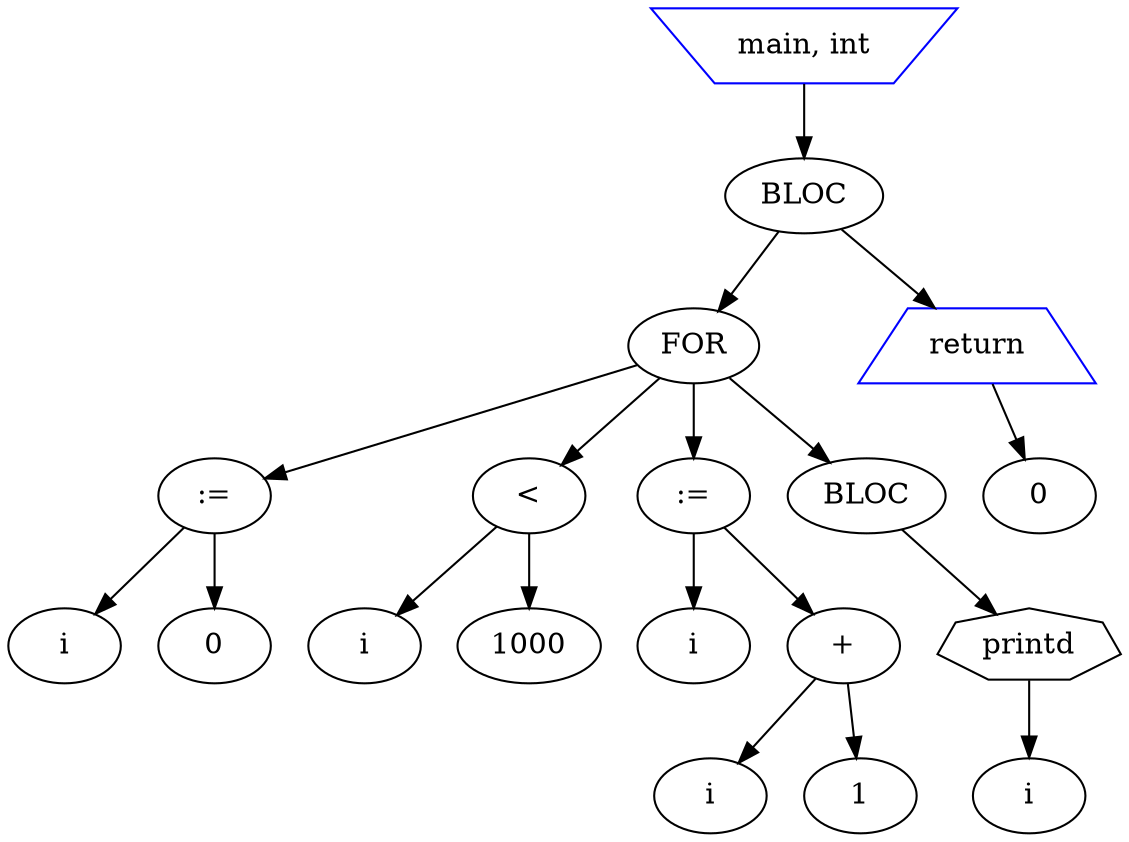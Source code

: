 digraph G {

node_0 [label="main, int" shape=invtrapezium color=blue];
node_1 [label="BLOC" shape=ellipse color=black];
node_2 [label="FOR" shape=ellipse color=black];
node_3 [label=":=" shape=ellipse];
node_4 [label="i" shape=ellipse];
node_5 [label="0" shape=ellipse];
node_6 [label="<" shape=ellipse];
node_7 [label="i" shape=ellipse];
node_8 [label="1000" shape=ellipse];
node_9 [label=":=" shape=ellipse];
node_10 [label="i" shape=ellipse];
node_11 [label="+" shape=ellipse];
node_12 [label="i" shape=ellipse];
node_13 [label="1" shape=ellipse];
node_14 [label="BLOC" shape=ellipse color=black];
node_15 [label="printd" shape=septagon];
node_16 [label="i" shape=ellipse];
node_17 [label="return" shape=trapezium color=blue];
node_18 [label="0" shape=ellipse];

node_0 -> node_1
node_1 -> node_2
node_2 -> node_3
node_3 -> node_4
node_3 -> node_5
node_2 -> node_6
node_6 -> node_7
node_6 -> node_8
node_2 -> node_9
node_9 -> node_10
node_9 -> node_11
node_11 -> node_12
node_11 -> node_13
node_2 -> node_14
node_14 -> node_15
node_15 -> node_16
node_1 -> node_17
node_17 -> node_18
}